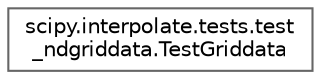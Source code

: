 digraph "Graphical Class Hierarchy"
{
 // LATEX_PDF_SIZE
  bgcolor="transparent";
  edge [fontname=Helvetica,fontsize=10,labelfontname=Helvetica,labelfontsize=10];
  node [fontname=Helvetica,fontsize=10,shape=box,height=0.2,width=0.4];
  rankdir="LR";
  Node0 [id="Node000000",label="scipy.interpolate.tests.test\l_ndgriddata.TestGriddata",height=0.2,width=0.4,color="grey40", fillcolor="white", style="filled",URL="$dd/de6/classscipy_1_1interpolate_1_1tests_1_1test__ndgriddata_1_1TestGriddata.html",tooltip=" "];
}

